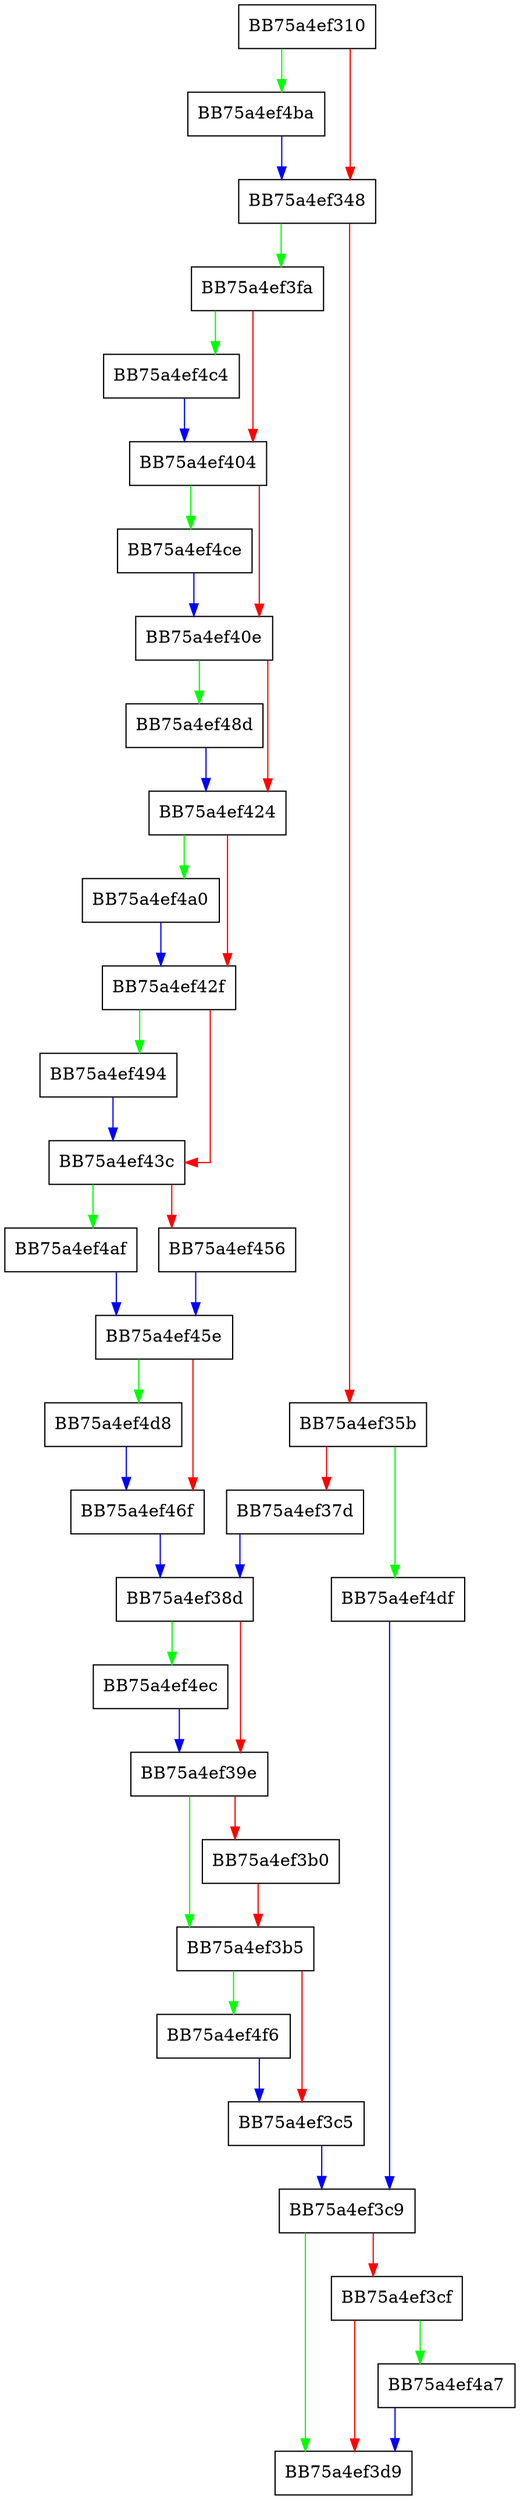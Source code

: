 digraph allocateBinaryTreeNode {
  node [shape="box"];
  graph [splines=ortho];
  BB75a4ef310 -> BB75a4ef4ba [color="green"];
  BB75a4ef310 -> BB75a4ef348 [color="red"];
  BB75a4ef348 -> BB75a4ef3fa [color="green"];
  BB75a4ef348 -> BB75a4ef35b [color="red"];
  BB75a4ef35b -> BB75a4ef4df [color="green"];
  BB75a4ef35b -> BB75a4ef37d [color="red"];
  BB75a4ef37d -> BB75a4ef38d [color="blue"];
  BB75a4ef38d -> BB75a4ef4ec [color="green"];
  BB75a4ef38d -> BB75a4ef39e [color="red"];
  BB75a4ef39e -> BB75a4ef3b5 [color="green"];
  BB75a4ef39e -> BB75a4ef3b0 [color="red"];
  BB75a4ef3b0 -> BB75a4ef3b5 [color="red"];
  BB75a4ef3b5 -> BB75a4ef4f6 [color="green"];
  BB75a4ef3b5 -> BB75a4ef3c5 [color="red"];
  BB75a4ef3c5 -> BB75a4ef3c9 [color="blue"];
  BB75a4ef3c9 -> BB75a4ef3d9 [color="green"];
  BB75a4ef3c9 -> BB75a4ef3cf [color="red"];
  BB75a4ef3cf -> BB75a4ef4a7 [color="green"];
  BB75a4ef3cf -> BB75a4ef3d9 [color="red"];
  BB75a4ef3fa -> BB75a4ef4c4 [color="green"];
  BB75a4ef3fa -> BB75a4ef404 [color="red"];
  BB75a4ef404 -> BB75a4ef4ce [color="green"];
  BB75a4ef404 -> BB75a4ef40e [color="red"];
  BB75a4ef40e -> BB75a4ef48d [color="green"];
  BB75a4ef40e -> BB75a4ef424 [color="red"];
  BB75a4ef424 -> BB75a4ef4a0 [color="green"];
  BB75a4ef424 -> BB75a4ef42f [color="red"];
  BB75a4ef42f -> BB75a4ef494 [color="green"];
  BB75a4ef42f -> BB75a4ef43c [color="red"];
  BB75a4ef43c -> BB75a4ef4af [color="green"];
  BB75a4ef43c -> BB75a4ef456 [color="red"];
  BB75a4ef456 -> BB75a4ef45e [color="blue"];
  BB75a4ef45e -> BB75a4ef4d8 [color="green"];
  BB75a4ef45e -> BB75a4ef46f [color="red"];
  BB75a4ef46f -> BB75a4ef38d [color="blue"];
  BB75a4ef48d -> BB75a4ef424 [color="blue"];
  BB75a4ef494 -> BB75a4ef43c [color="blue"];
  BB75a4ef4a0 -> BB75a4ef42f [color="blue"];
  BB75a4ef4a7 -> BB75a4ef3d9 [color="blue"];
  BB75a4ef4af -> BB75a4ef45e [color="blue"];
  BB75a4ef4ba -> BB75a4ef348 [color="blue"];
  BB75a4ef4c4 -> BB75a4ef404 [color="blue"];
  BB75a4ef4ce -> BB75a4ef40e [color="blue"];
  BB75a4ef4d8 -> BB75a4ef46f [color="blue"];
  BB75a4ef4df -> BB75a4ef3c9 [color="blue"];
  BB75a4ef4ec -> BB75a4ef39e [color="blue"];
  BB75a4ef4f6 -> BB75a4ef3c5 [color="blue"];
}